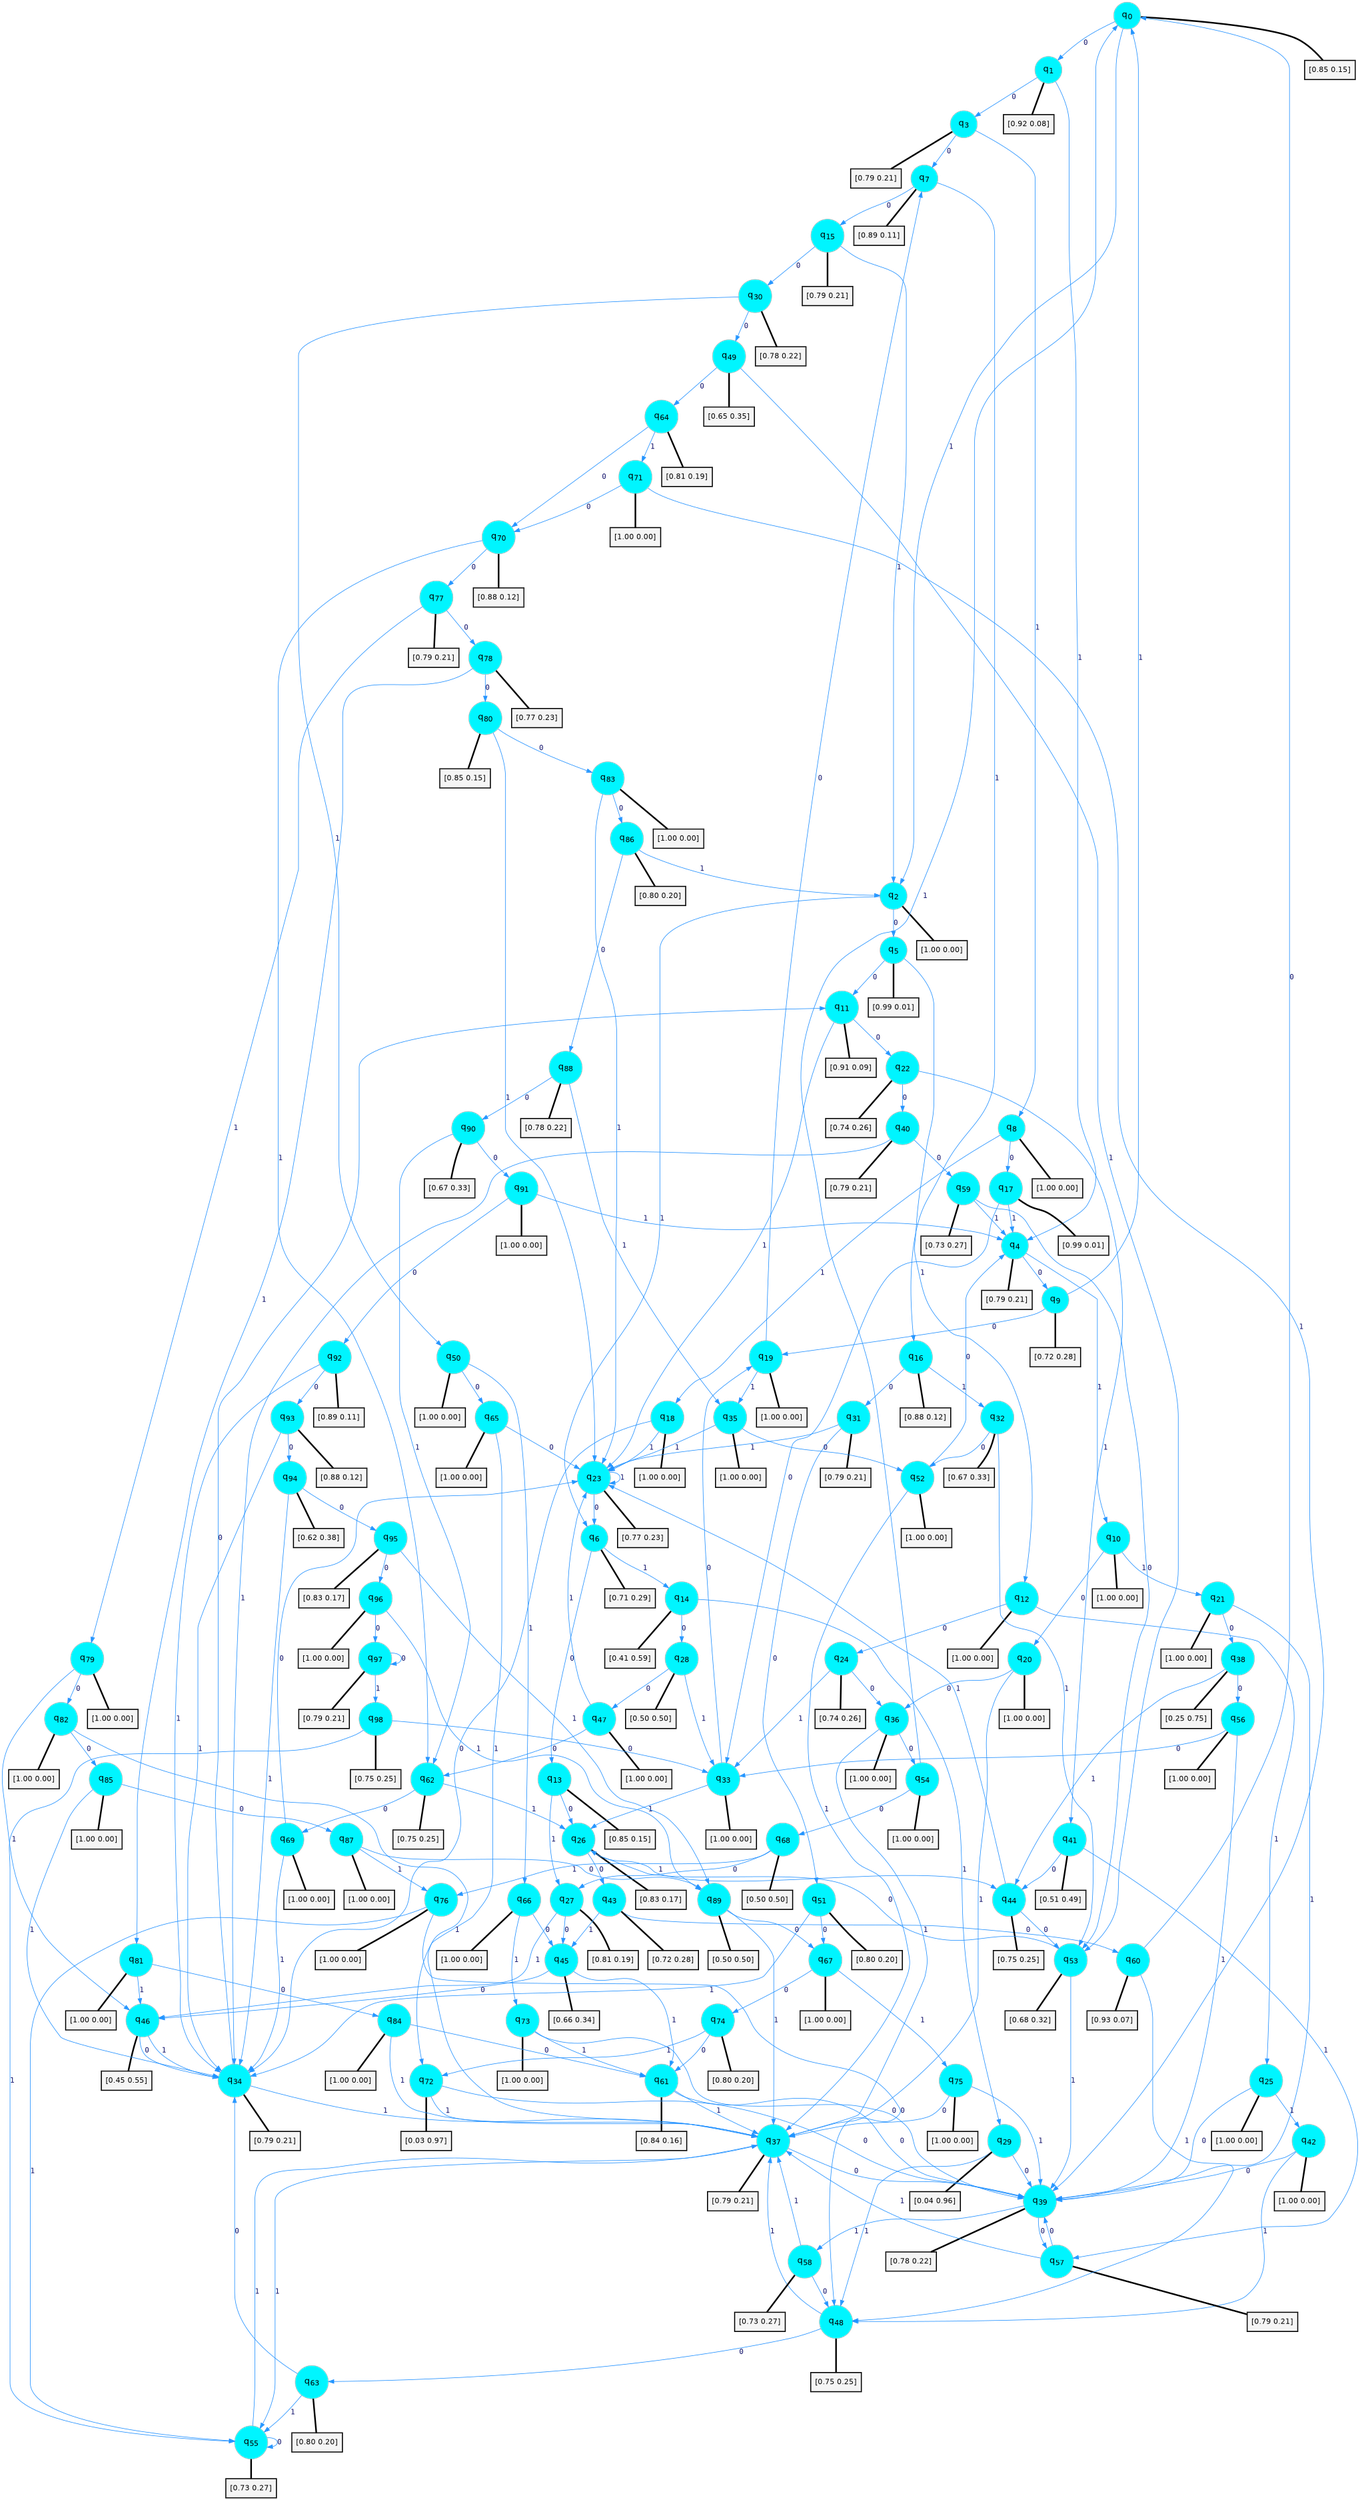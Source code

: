 digraph G {
graph [
bgcolor=transparent, dpi=300, rankdir=TD, size="40,25"];
node [
color=gray, fillcolor=turquoise1, fontcolor=black, fontname=Helvetica, fontsize=16, fontweight=bold, shape=circle, style=filled];
edge [
arrowsize=1, color=dodgerblue1, fontcolor=midnightblue, fontname=courier, fontweight=bold, penwidth=1, style=solid, weight=20];
0[label=<q<SUB>0</SUB>>];
1[label=<q<SUB>1</SUB>>];
2[label=<q<SUB>2</SUB>>];
3[label=<q<SUB>3</SUB>>];
4[label=<q<SUB>4</SUB>>];
5[label=<q<SUB>5</SUB>>];
6[label=<q<SUB>6</SUB>>];
7[label=<q<SUB>7</SUB>>];
8[label=<q<SUB>8</SUB>>];
9[label=<q<SUB>9</SUB>>];
10[label=<q<SUB>10</SUB>>];
11[label=<q<SUB>11</SUB>>];
12[label=<q<SUB>12</SUB>>];
13[label=<q<SUB>13</SUB>>];
14[label=<q<SUB>14</SUB>>];
15[label=<q<SUB>15</SUB>>];
16[label=<q<SUB>16</SUB>>];
17[label=<q<SUB>17</SUB>>];
18[label=<q<SUB>18</SUB>>];
19[label=<q<SUB>19</SUB>>];
20[label=<q<SUB>20</SUB>>];
21[label=<q<SUB>21</SUB>>];
22[label=<q<SUB>22</SUB>>];
23[label=<q<SUB>23</SUB>>];
24[label=<q<SUB>24</SUB>>];
25[label=<q<SUB>25</SUB>>];
26[label=<q<SUB>26</SUB>>];
27[label=<q<SUB>27</SUB>>];
28[label=<q<SUB>28</SUB>>];
29[label=<q<SUB>29</SUB>>];
30[label=<q<SUB>30</SUB>>];
31[label=<q<SUB>31</SUB>>];
32[label=<q<SUB>32</SUB>>];
33[label=<q<SUB>33</SUB>>];
34[label=<q<SUB>34</SUB>>];
35[label=<q<SUB>35</SUB>>];
36[label=<q<SUB>36</SUB>>];
37[label=<q<SUB>37</SUB>>];
38[label=<q<SUB>38</SUB>>];
39[label=<q<SUB>39</SUB>>];
40[label=<q<SUB>40</SUB>>];
41[label=<q<SUB>41</SUB>>];
42[label=<q<SUB>42</SUB>>];
43[label=<q<SUB>43</SUB>>];
44[label=<q<SUB>44</SUB>>];
45[label=<q<SUB>45</SUB>>];
46[label=<q<SUB>46</SUB>>];
47[label=<q<SUB>47</SUB>>];
48[label=<q<SUB>48</SUB>>];
49[label=<q<SUB>49</SUB>>];
50[label=<q<SUB>50</SUB>>];
51[label=<q<SUB>51</SUB>>];
52[label=<q<SUB>52</SUB>>];
53[label=<q<SUB>53</SUB>>];
54[label=<q<SUB>54</SUB>>];
55[label=<q<SUB>55</SUB>>];
56[label=<q<SUB>56</SUB>>];
57[label=<q<SUB>57</SUB>>];
58[label=<q<SUB>58</SUB>>];
59[label=<q<SUB>59</SUB>>];
60[label=<q<SUB>60</SUB>>];
61[label=<q<SUB>61</SUB>>];
62[label=<q<SUB>62</SUB>>];
63[label=<q<SUB>63</SUB>>];
64[label=<q<SUB>64</SUB>>];
65[label=<q<SUB>65</SUB>>];
66[label=<q<SUB>66</SUB>>];
67[label=<q<SUB>67</SUB>>];
68[label=<q<SUB>68</SUB>>];
69[label=<q<SUB>69</SUB>>];
70[label=<q<SUB>70</SUB>>];
71[label=<q<SUB>71</SUB>>];
72[label=<q<SUB>72</SUB>>];
73[label=<q<SUB>73</SUB>>];
74[label=<q<SUB>74</SUB>>];
75[label=<q<SUB>75</SUB>>];
76[label=<q<SUB>76</SUB>>];
77[label=<q<SUB>77</SUB>>];
78[label=<q<SUB>78</SUB>>];
79[label=<q<SUB>79</SUB>>];
80[label=<q<SUB>80</SUB>>];
81[label=<q<SUB>81</SUB>>];
82[label=<q<SUB>82</SUB>>];
83[label=<q<SUB>83</SUB>>];
84[label=<q<SUB>84</SUB>>];
85[label=<q<SUB>85</SUB>>];
86[label=<q<SUB>86</SUB>>];
87[label=<q<SUB>87</SUB>>];
88[label=<q<SUB>88</SUB>>];
89[label=<q<SUB>89</SUB>>];
90[label=<q<SUB>90</SUB>>];
91[label=<q<SUB>91</SUB>>];
92[label=<q<SUB>92</SUB>>];
93[label=<q<SUB>93</SUB>>];
94[label=<q<SUB>94</SUB>>];
95[label=<q<SUB>95</SUB>>];
96[label=<q<SUB>96</SUB>>];
97[label=<q<SUB>97</SUB>>];
98[label=<q<SUB>98</SUB>>];
99[label="[0.85 0.15]", shape=box,fontcolor=black, fontname=Helvetica, fontsize=14, penwidth=2, fillcolor=whitesmoke,color=black];
100[label="[0.92 0.08]", shape=box,fontcolor=black, fontname=Helvetica, fontsize=14, penwidth=2, fillcolor=whitesmoke,color=black];
101[label="[1.00 0.00]", shape=box,fontcolor=black, fontname=Helvetica, fontsize=14, penwidth=2, fillcolor=whitesmoke,color=black];
102[label="[0.79 0.21]", shape=box,fontcolor=black, fontname=Helvetica, fontsize=14, penwidth=2, fillcolor=whitesmoke,color=black];
103[label="[0.79 0.21]", shape=box,fontcolor=black, fontname=Helvetica, fontsize=14, penwidth=2, fillcolor=whitesmoke,color=black];
104[label="[0.99 0.01]", shape=box,fontcolor=black, fontname=Helvetica, fontsize=14, penwidth=2, fillcolor=whitesmoke,color=black];
105[label="[0.71 0.29]", shape=box,fontcolor=black, fontname=Helvetica, fontsize=14, penwidth=2, fillcolor=whitesmoke,color=black];
106[label="[0.89 0.11]", shape=box,fontcolor=black, fontname=Helvetica, fontsize=14, penwidth=2, fillcolor=whitesmoke,color=black];
107[label="[1.00 0.00]", shape=box,fontcolor=black, fontname=Helvetica, fontsize=14, penwidth=2, fillcolor=whitesmoke,color=black];
108[label="[0.72 0.28]", shape=box,fontcolor=black, fontname=Helvetica, fontsize=14, penwidth=2, fillcolor=whitesmoke,color=black];
109[label="[1.00 0.00]", shape=box,fontcolor=black, fontname=Helvetica, fontsize=14, penwidth=2, fillcolor=whitesmoke,color=black];
110[label="[0.91 0.09]", shape=box,fontcolor=black, fontname=Helvetica, fontsize=14, penwidth=2, fillcolor=whitesmoke,color=black];
111[label="[1.00 0.00]", shape=box,fontcolor=black, fontname=Helvetica, fontsize=14, penwidth=2, fillcolor=whitesmoke,color=black];
112[label="[0.85 0.15]", shape=box,fontcolor=black, fontname=Helvetica, fontsize=14, penwidth=2, fillcolor=whitesmoke,color=black];
113[label="[0.41 0.59]", shape=box,fontcolor=black, fontname=Helvetica, fontsize=14, penwidth=2, fillcolor=whitesmoke,color=black];
114[label="[0.79 0.21]", shape=box,fontcolor=black, fontname=Helvetica, fontsize=14, penwidth=2, fillcolor=whitesmoke,color=black];
115[label="[0.88 0.12]", shape=box,fontcolor=black, fontname=Helvetica, fontsize=14, penwidth=2, fillcolor=whitesmoke,color=black];
116[label="[0.99 0.01]", shape=box,fontcolor=black, fontname=Helvetica, fontsize=14, penwidth=2, fillcolor=whitesmoke,color=black];
117[label="[1.00 0.00]", shape=box,fontcolor=black, fontname=Helvetica, fontsize=14, penwidth=2, fillcolor=whitesmoke,color=black];
118[label="[1.00 0.00]", shape=box,fontcolor=black, fontname=Helvetica, fontsize=14, penwidth=2, fillcolor=whitesmoke,color=black];
119[label="[1.00 0.00]", shape=box,fontcolor=black, fontname=Helvetica, fontsize=14, penwidth=2, fillcolor=whitesmoke,color=black];
120[label="[1.00 0.00]", shape=box,fontcolor=black, fontname=Helvetica, fontsize=14, penwidth=2, fillcolor=whitesmoke,color=black];
121[label="[0.74 0.26]", shape=box,fontcolor=black, fontname=Helvetica, fontsize=14, penwidth=2, fillcolor=whitesmoke,color=black];
122[label="[0.77 0.23]", shape=box,fontcolor=black, fontname=Helvetica, fontsize=14, penwidth=2, fillcolor=whitesmoke,color=black];
123[label="[0.74 0.26]", shape=box,fontcolor=black, fontname=Helvetica, fontsize=14, penwidth=2, fillcolor=whitesmoke,color=black];
124[label="[1.00 0.00]", shape=box,fontcolor=black, fontname=Helvetica, fontsize=14, penwidth=2, fillcolor=whitesmoke,color=black];
125[label="[0.83 0.17]", shape=box,fontcolor=black, fontname=Helvetica, fontsize=14, penwidth=2, fillcolor=whitesmoke,color=black];
126[label="[0.81 0.19]", shape=box,fontcolor=black, fontname=Helvetica, fontsize=14, penwidth=2, fillcolor=whitesmoke,color=black];
127[label="[0.50 0.50]", shape=box,fontcolor=black, fontname=Helvetica, fontsize=14, penwidth=2, fillcolor=whitesmoke,color=black];
128[label="[0.04 0.96]", shape=box,fontcolor=black, fontname=Helvetica, fontsize=14, penwidth=2, fillcolor=whitesmoke,color=black];
129[label="[0.78 0.22]", shape=box,fontcolor=black, fontname=Helvetica, fontsize=14, penwidth=2, fillcolor=whitesmoke,color=black];
130[label="[0.79 0.21]", shape=box,fontcolor=black, fontname=Helvetica, fontsize=14, penwidth=2, fillcolor=whitesmoke,color=black];
131[label="[0.67 0.33]", shape=box,fontcolor=black, fontname=Helvetica, fontsize=14, penwidth=2, fillcolor=whitesmoke,color=black];
132[label="[1.00 0.00]", shape=box,fontcolor=black, fontname=Helvetica, fontsize=14, penwidth=2, fillcolor=whitesmoke,color=black];
133[label="[0.79 0.21]", shape=box,fontcolor=black, fontname=Helvetica, fontsize=14, penwidth=2, fillcolor=whitesmoke,color=black];
134[label="[1.00 0.00]", shape=box,fontcolor=black, fontname=Helvetica, fontsize=14, penwidth=2, fillcolor=whitesmoke,color=black];
135[label="[1.00 0.00]", shape=box,fontcolor=black, fontname=Helvetica, fontsize=14, penwidth=2, fillcolor=whitesmoke,color=black];
136[label="[0.79 0.21]", shape=box,fontcolor=black, fontname=Helvetica, fontsize=14, penwidth=2, fillcolor=whitesmoke,color=black];
137[label="[0.25 0.75]", shape=box,fontcolor=black, fontname=Helvetica, fontsize=14, penwidth=2, fillcolor=whitesmoke,color=black];
138[label="[0.78 0.22]", shape=box,fontcolor=black, fontname=Helvetica, fontsize=14, penwidth=2, fillcolor=whitesmoke,color=black];
139[label="[0.79 0.21]", shape=box,fontcolor=black, fontname=Helvetica, fontsize=14, penwidth=2, fillcolor=whitesmoke,color=black];
140[label="[0.51 0.49]", shape=box,fontcolor=black, fontname=Helvetica, fontsize=14, penwidth=2, fillcolor=whitesmoke,color=black];
141[label="[1.00 0.00]", shape=box,fontcolor=black, fontname=Helvetica, fontsize=14, penwidth=2, fillcolor=whitesmoke,color=black];
142[label="[0.72 0.28]", shape=box,fontcolor=black, fontname=Helvetica, fontsize=14, penwidth=2, fillcolor=whitesmoke,color=black];
143[label="[0.75 0.25]", shape=box,fontcolor=black, fontname=Helvetica, fontsize=14, penwidth=2, fillcolor=whitesmoke,color=black];
144[label="[0.66 0.34]", shape=box,fontcolor=black, fontname=Helvetica, fontsize=14, penwidth=2, fillcolor=whitesmoke,color=black];
145[label="[0.45 0.55]", shape=box,fontcolor=black, fontname=Helvetica, fontsize=14, penwidth=2, fillcolor=whitesmoke,color=black];
146[label="[1.00 0.00]", shape=box,fontcolor=black, fontname=Helvetica, fontsize=14, penwidth=2, fillcolor=whitesmoke,color=black];
147[label="[0.75 0.25]", shape=box,fontcolor=black, fontname=Helvetica, fontsize=14, penwidth=2, fillcolor=whitesmoke,color=black];
148[label="[0.65 0.35]", shape=box,fontcolor=black, fontname=Helvetica, fontsize=14, penwidth=2, fillcolor=whitesmoke,color=black];
149[label="[1.00 0.00]", shape=box,fontcolor=black, fontname=Helvetica, fontsize=14, penwidth=2, fillcolor=whitesmoke,color=black];
150[label="[0.80 0.20]", shape=box,fontcolor=black, fontname=Helvetica, fontsize=14, penwidth=2, fillcolor=whitesmoke,color=black];
151[label="[1.00 0.00]", shape=box,fontcolor=black, fontname=Helvetica, fontsize=14, penwidth=2, fillcolor=whitesmoke,color=black];
152[label="[0.68 0.32]", shape=box,fontcolor=black, fontname=Helvetica, fontsize=14, penwidth=2, fillcolor=whitesmoke,color=black];
153[label="[1.00 0.00]", shape=box,fontcolor=black, fontname=Helvetica, fontsize=14, penwidth=2, fillcolor=whitesmoke,color=black];
154[label="[0.73 0.27]", shape=box,fontcolor=black, fontname=Helvetica, fontsize=14, penwidth=2, fillcolor=whitesmoke,color=black];
155[label="[1.00 0.00]", shape=box,fontcolor=black, fontname=Helvetica, fontsize=14, penwidth=2, fillcolor=whitesmoke,color=black];
156[label="[0.79 0.21]", shape=box,fontcolor=black, fontname=Helvetica, fontsize=14, penwidth=2, fillcolor=whitesmoke,color=black];
157[label="[0.73 0.27]", shape=box,fontcolor=black, fontname=Helvetica, fontsize=14, penwidth=2, fillcolor=whitesmoke,color=black];
158[label="[0.73 0.27]", shape=box,fontcolor=black, fontname=Helvetica, fontsize=14, penwidth=2, fillcolor=whitesmoke,color=black];
159[label="[0.93 0.07]", shape=box,fontcolor=black, fontname=Helvetica, fontsize=14, penwidth=2, fillcolor=whitesmoke,color=black];
160[label="[0.84 0.16]", shape=box,fontcolor=black, fontname=Helvetica, fontsize=14, penwidth=2, fillcolor=whitesmoke,color=black];
161[label="[0.75 0.25]", shape=box,fontcolor=black, fontname=Helvetica, fontsize=14, penwidth=2, fillcolor=whitesmoke,color=black];
162[label="[0.80 0.20]", shape=box,fontcolor=black, fontname=Helvetica, fontsize=14, penwidth=2, fillcolor=whitesmoke,color=black];
163[label="[0.81 0.19]", shape=box,fontcolor=black, fontname=Helvetica, fontsize=14, penwidth=2, fillcolor=whitesmoke,color=black];
164[label="[1.00 0.00]", shape=box,fontcolor=black, fontname=Helvetica, fontsize=14, penwidth=2, fillcolor=whitesmoke,color=black];
165[label="[1.00 0.00]", shape=box,fontcolor=black, fontname=Helvetica, fontsize=14, penwidth=2, fillcolor=whitesmoke,color=black];
166[label="[1.00 0.00]", shape=box,fontcolor=black, fontname=Helvetica, fontsize=14, penwidth=2, fillcolor=whitesmoke,color=black];
167[label="[0.50 0.50]", shape=box,fontcolor=black, fontname=Helvetica, fontsize=14, penwidth=2, fillcolor=whitesmoke,color=black];
168[label="[1.00 0.00]", shape=box,fontcolor=black, fontname=Helvetica, fontsize=14, penwidth=2, fillcolor=whitesmoke,color=black];
169[label="[0.88 0.12]", shape=box,fontcolor=black, fontname=Helvetica, fontsize=14, penwidth=2, fillcolor=whitesmoke,color=black];
170[label="[1.00 0.00]", shape=box,fontcolor=black, fontname=Helvetica, fontsize=14, penwidth=2, fillcolor=whitesmoke,color=black];
171[label="[0.03 0.97]", shape=box,fontcolor=black, fontname=Helvetica, fontsize=14, penwidth=2, fillcolor=whitesmoke,color=black];
172[label="[1.00 0.00]", shape=box,fontcolor=black, fontname=Helvetica, fontsize=14, penwidth=2, fillcolor=whitesmoke,color=black];
173[label="[0.80 0.20]", shape=box,fontcolor=black, fontname=Helvetica, fontsize=14, penwidth=2, fillcolor=whitesmoke,color=black];
174[label="[1.00 0.00]", shape=box,fontcolor=black, fontname=Helvetica, fontsize=14, penwidth=2, fillcolor=whitesmoke,color=black];
175[label="[1.00 0.00]", shape=box,fontcolor=black, fontname=Helvetica, fontsize=14, penwidth=2, fillcolor=whitesmoke,color=black];
176[label="[0.79 0.21]", shape=box,fontcolor=black, fontname=Helvetica, fontsize=14, penwidth=2, fillcolor=whitesmoke,color=black];
177[label="[0.77 0.23]", shape=box,fontcolor=black, fontname=Helvetica, fontsize=14, penwidth=2, fillcolor=whitesmoke,color=black];
178[label="[1.00 0.00]", shape=box,fontcolor=black, fontname=Helvetica, fontsize=14, penwidth=2, fillcolor=whitesmoke,color=black];
179[label="[0.85 0.15]", shape=box,fontcolor=black, fontname=Helvetica, fontsize=14, penwidth=2, fillcolor=whitesmoke,color=black];
180[label="[1.00 0.00]", shape=box,fontcolor=black, fontname=Helvetica, fontsize=14, penwidth=2, fillcolor=whitesmoke,color=black];
181[label="[1.00 0.00]", shape=box,fontcolor=black, fontname=Helvetica, fontsize=14, penwidth=2, fillcolor=whitesmoke,color=black];
182[label="[1.00 0.00]", shape=box,fontcolor=black, fontname=Helvetica, fontsize=14, penwidth=2, fillcolor=whitesmoke,color=black];
183[label="[1.00 0.00]", shape=box,fontcolor=black, fontname=Helvetica, fontsize=14, penwidth=2, fillcolor=whitesmoke,color=black];
184[label="[1.00 0.00]", shape=box,fontcolor=black, fontname=Helvetica, fontsize=14, penwidth=2, fillcolor=whitesmoke,color=black];
185[label="[0.80 0.20]", shape=box,fontcolor=black, fontname=Helvetica, fontsize=14, penwidth=2, fillcolor=whitesmoke,color=black];
186[label="[1.00 0.00]", shape=box,fontcolor=black, fontname=Helvetica, fontsize=14, penwidth=2, fillcolor=whitesmoke,color=black];
187[label="[0.78 0.22]", shape=box,fontcolor=black, fontname=Helvetica, fontsize=14, penwidth=2, fillcolor=whitesmoke,color=black];
188[label="[0.50 0.50]", shape=box,fontcolor=black, fontname=Helvetica, fontsize=14, penwidth=2, fillcolor=whitesmoke,color=black];
189[label="[0.67 0.33]", shape=box,fontcolor=black, fontname=Helvetica, fontsize=14, penwidth=2, fillcolor=whitesmoke,color=black];
190[label="[1.00 0.00]", shape=box,fontcolor=black, fontname=Helvetica, fontsize=14, penwidth=2, fillcolor=whitesmoke,color=black];
191[label="[0.89 0.11]", shape=box,fontcolor=black, fontname=Helvetica, fontsize=14, penwidth=2, fillcolor=whitesmoke,color=black];
192[label="[0.88 0.12]", shape=box,fontcolor=black, fontname=Helvetica, fontsize=14, penwidth=2, fillcolor=whitesmoke,color=black];
193[label="[0.62 0.38]", shape=box,fontcolor=black, fontname=Helvetica, fontsize=14, penwidth=2, fillcolor=whitesmoke,color=black];
194[label="[0.83 0.17]", shape=box,fontcolor=black, fontname=Helvetica, fontsize=14, penwidth=2, fillcolor=whitesmoke,color=black];
195[label="[1.00 0.00]", shape=box,fontcolor=black, fontname=Helvetica, fontsize=14, penwidth=2, fillcolor=whitesmoke,color=black];
196[label="[0.79 0.21]", shape=box,fontcolor=black, fontname=Helvetica, fontsize=14, penwidth=2, fillcolor=whitesmoke,color=black];
197[label="[0.75 0.25]", shape=box,fontcolor=black, fontname=Helvetica, fontsize=14, penwidth=2, fillcolor=whitesmoke,color=black];
0->1 [label=0];
0->2 [label=1];
0->99 [arrowhead=none, penwidth=3,color=black];
1->3 [label=0];
1->4 [label=1];
1->100 [arrowhead=none, penwidth=3,color=black];
2->5 [label=0];
2->6 [label=1];
2->101 [arrowhead=none, penwidth=3,color=black];
3->7 [label=0];
3->8 [label=1];
3->102 [arrowhead=none, penwidth=3,color=black];
4->9 [label=0];
4->10 [label=1];
4->103 [arrowhead=none, penwidth=3,color=black];
5->11 [label=0];
5->12 [label=1];
5->104 [arrowhead=none, penwidth=3,color=black];
6->13 [label=0];
6->14 [label=1];
6->105 [arrowhead=none, penwidth=3,color=black];
7->15 [label=0];
7->16 [label=1];
7->106 [arrowhead=none, penwidth=3,color=black];
8->17 [label=0];
8->18 [label=1];
8->107 [arrowhead=none, penwidth=3,color=black];
9->19 [label=0];
9->0 [label=1];
9->108 [arrowhead=none, penwidth=3,color=black];
10->20 [label=0];
10->21 [label=1];
10->109 [arrowhead=none, penwidth=3,color=black];
11->22 [label=0];
11->23 [label=1];
11->110 [arrowhead=none, penwidth=3,color=black];
12->24 [label=0];
12->25 [label=1];
12->111 [arrowhead=none, penwidth=3,color=black];
13->26 [label=0];
13->27 [label=1];
13->112 [arrowhead=none, penwidth=3,color=black];
14->28 [label=0];
14->29 [label=1];
14->113 [arrowhead=none, penwidth=3,color=black];
15->30 [label=0];
15->2 [label=1];
15->114 [arrowhead=none, penwidth=3,color=black];
16->31 [label=0];
16->32 [label=1];
16->115 [arrowhead=none, penwidth=3,color=black];
17->33 [label=0];
17->4 [label=1];
17->116 [arrowhead=none, penwidth=3,color=black];
18->34 [label=0];
18->23 [label=1];
18->117 [arrowhead=none, penwidth=3,color=black];
19->7 [label=0];
19->35 [label=1];
19->118 [arrowhead=none, penwidth=3,color=black];
20->36 [label=0];
20->37 [label=1];
20->119 [arrowhead=none, penwidth=3,color=black];
21->38 [label=0];
21->39 [label=1];
21->120 [arrowhead=none, penwidth=3,color=black];
22->40 [label=0];
22->41 [label=1];
22->121 [arrowhead=none, penwidth=3,color=black];
23->6 [label=0];
23->23 [label=1];
23->122 [arrowhead=none, penwidth=3,color=black];
24->36 [label=0];
24->33 [label=1];
24->123 [arrowhead=none, penwidth=3,color=black];
25->39 [label=0];
25->42 [label=1];
25->124 [arrowhead=none, penwidth=3,color=black];
26->43 [label=0];
26->44 [label=1];
26->125 [arrowhead=none, penwidth=3,color=black];
27->45 [label=0];
27->46 [label=1];
27->126 [arrowhead=none, penwidth=3,color=black];
28->47 [label=0];
28->33 [label=1];
28->127 [arrowhead=none, penwidth=3,color=black];
29->39 [label=0];
29->48 [label=1];
29->128 [arrowhead=none, penwidth=3,color=black];
30->49 [label=0];
30->50 [label=1];
30->129 [arrowhead=none, penwidth=3,color=black];
31->51 [label=0];
31->23 [label=1];
31->130 [arrowhead=none, penwidth=3,color=black];
32->52 [label=0];
32->53 [label=1];
32->131 [arrowhead=none, penwidth=3,color=black];
33->19 [label=0];
33->26 [label=1];
33->132 [arrowhead=none, penwidth=3,color=black];
34->11 [label=0];
34->37 [label=1];
34->133 [arrowhead=none, penwidth=3,color=black];
35->52 [label=0];
35->23 [label=1];
35->134 [arrowhead=none, penwidth=3,color=black];
36->54 [label=0];
36->37 [label=1];
36->135 [arrowhead=none, penwidth=3,color=black];
37->39 [label=0];
37->55 [label=1];
37->136 [arrowhead=none, penwidth=3,color=black];
38->56 [label=0];
38->44 [label=1];
38->137 [arrowhead=none, penwidth=3,color=black];
39->57 [label=0];
39->58 [label=1];
39->138 [arrowhead=none, penwidth=3,color=black];
40->59 [label=0];
40->34 [label=1];
40->139 [arrowhead=none, penwidth=3,color=black];
41->44 [label=0];
41->57 [label=1];
41->140 [arrowhead=none, penwidth=3,color=black];
42->39 [label=0];
42->48 [label=1];
42->141 [arrowhead=none, penwidth=3,color=black];
43->60 [label=0];
43->45 [label=1];
43->142 [arrowhead=none, penwidth=3,color=black];
44->53 [label=0];
44->23 [label=1];
44->143 [arrowhead=none, penwidth=3,color=black];
45->46 [label=0];
45->61 [label=1];
45->144 [arrowhead=none, penwidth=3,color=black];
46->34 [label=0];
46->34 [label=1];
46->145 [arrowhead=none, penwidth=3,color=black];
47->62 [label=0];
47->23 [label=1];
47->146 [arrowhead=none, penwidth=3,color=black];
48->63 [label=0];
48->37 [label=1];
48->147 [arrowhead=none, penwidth=3,color=black];
49->64 [label=0];
49->53 [label=1];
49->148 [arrowhead=none, penwidth=3,color=black];
50->65 [label=0];
50->66 [label=1];
50->149 [arrowhead=none, penwidth=3,color=black];
51->67 [label=0];
51->34 [label=1];
51->150 [arrowhead=none, penwidth=3,color=black];
52->4 [label=0];
52->37 [label=1];
52->151 [arrowhead=none, penwidth=3,color=black];
53->26 [label=0];
53->39 [label=1];
53->152 [arrowhead=none, penwidth=3,color=black];
54->68 [label=0];
54->0 [label=1];
54->153 [arrowhead=none, penwidth=3,color=black];
55->55 [label=0];
55->37 [label=1];
55->154 [arrowhead=none, penwidth=3,color=black];
56->33 [label=0];
56->39 [label=1];
56->155 [arrowhead=none, penwidth=3,color=black];
57->39 [label=0];
57->37 [label=1];
57->156 [arrowhead=none, penwidth=3,color=black];
58->48 [label=0];
58->37 [label=1];
58->157 [arrowhead=none, penwidth=3,color=black];
59->53 [label=0];
59->4 [label=1];
59->158 [arrowhead=none, penwidth=3,color=black];
60->0 [label=0];
60->48 [label=1];
60->159 [arrowhead=none, penwidth=3,color=black];
61->39 [label=0];
61->37 [label=1];
61->160 [arrowhead=none, penwidth=3,color=black];
62->69 [label=0];
62->26 [label=1];
62->161 [arrowhead=none, penwidth=3,color=black];
63->34 [label=0];
63->55 [label=1];
63->162 [arrowhead=none, penwidth=3,color=black];
64->70 [label=0];
64->71 [label=1];
64->163 [arrowhead=none, penwidth=3,color=black];
65->23 [label=0];
65->72 [label=1];
65->164 [arrowhead=none, penwidth=3,color=black];
66->45 [label=0];
66->73 [label=1];
66->165 [arrowhead=none, penwidth=3,color=black];
67->74 [label=0];
67->75 [label=1];
67->166 [arrowhead=none, penwidth=3,color=black];
68->27 [label=0];
68->76 [label=1];
68->167 [arrowhead=none, penwidth=3,color=black];
69->23 [label=0];
69->34 [label=1];
69->168 [arrowhead=none, penwidth=3,color=black];
70->77 [label=0];
70->62 [label=1];
70->169 [arrowhead=none, penwidth=3,color=black];
71->70 [label=0];
71->39 [label=1];
71->170 [arrowhead=none, penwidth=3,color=black];
72->39 [label=0];
72->37 [label=1];
72->171 [arrowhead=none, penwidth=3,color=black];
73->39 [label=0];
73->61 [label=1];
73->172 [arrowhead=none, penwidth=3,color=black];
74->61 [label=0];
74->72 [label=1];
74->173 [arrowhead=none, penwidth=3,color=black];
75->37 [label=0];
75->39 [label=1];
75->174 [arrowhead=none, penwidth=3,color=black];
76->48 [label=0];
76->55 [label=1];
76->175 [arrowhead=none, penwidth=3,color=black];
77->78 [label=0];
77->79 [label=1];
77->176 [arrowhead=none, penwidth=3,color=black];
78->80 [label=0];
78->81 [label=1];
78->177 [arrowhead=none, penwidth=3,color=black];
79->82 [label=0];
79->46 [label=1];
79->178 [arrowhead=none, penwidth=3,color=black];
80->83 [label=0];
80->23 [label=1];
80->179 [arrowhead=none, penwidth=3,color=black];
81->84 [label=0];
81->46 [label=1];
81->180 [arrowhead=none, penwidth=3,color=black];
82->85 [label=0];
82->37 [label=1];
82->181 [arrowhead=none, penwidth=3,color=black];
83->86 [label=0];
83->23 [label=1];
83->182 [arrowhead=none, penwidth=3,color=black];
84->61 [label=0];
84->37 [label=1];
84->183 [arrowhead=none, penwidth=3,color=black];
85->87 [label=0];
85->34 [label=1];
85->184 [arrowhead=none, penwidth=3,color=black];
86->88 [label=0];
86->2 [label=1];
86->185 [arrowhead=none, penwidth=3,color=black];
87->89 [label=0];
87->76 [label=1];
87->186 [arrowhead=none, penwidth=3,color=black];
88->90 [label=0];
88->35 [label=1];
88->187 [arrowhead=none, penwidth=3,color=black];
89->67 [label=0];
89->37 [label=1];
89->188 [arrowhead=none, penwidth=3,color=black];
90->91 [label=0];
90->62 [label=1];
90->189 [arrowhead=none, penwidth=3,color=black];
91->92 [label=0];
91->4 [label=1];
91->190 [arrowhead=none, penwidth=3,color=black];
92->93 [label=0];
92->34 [label=1];
92->191 [arrowhead=none, penwidth=3,color=black];
93->94 [label=0];
93->34 [label=1];
93->192 [arrowhead=none, penwidth=3,color=black];
94->95 [label=0];
94->34 [label=1];
94->193 [arrowhead=none, penwidth=3,color=black];
95->96 [label=0];
95->89 [label=1];
95->194 [arrowhead=none, penwidth=3,color=black];
96->97 [label=0];
96->89 [label=1];
96->195 [arrowhead=none, penwidth=3,color=black];
97->97 [label=0];
97->98 [label=1];
97->196 [arrowhead=none, penwidth=3,color=black];
98->33 [label=0];
98->55 [label=1];
98->197 [arrowhead=none, penwidth=3,color=black];
}
